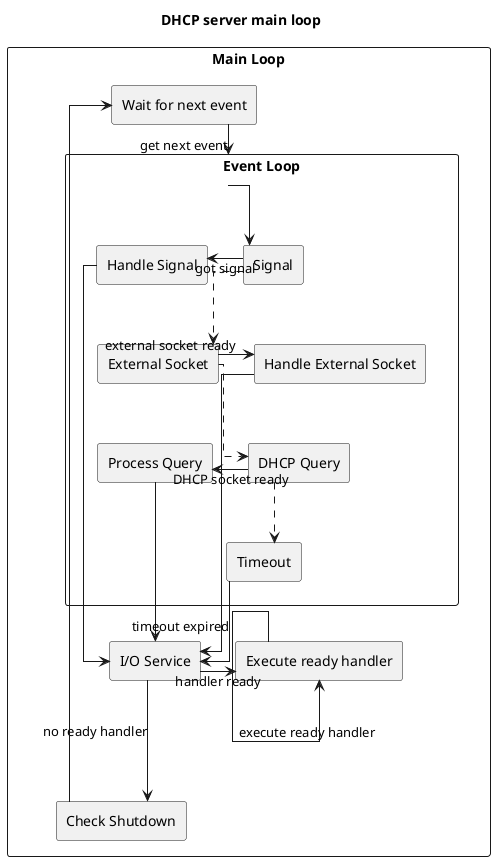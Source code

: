 @startuml

title DHCP server main loop

skinparam linetype ortho

rectangle "Main Loop" {
 agent "Wait for next event" as run

 rectangle "Event Loop" as run_one {
  together {
   agent "Signal" as signal

   agent "Handle Signal" as handleSignal
  }

  together {
   agent "External Socket" as external_socket

   agent "Handle External Socket" as handleExternalSocket
  }

  together {
   agent "DHCP Query" as query

   agent "Process Query" as processQuery
  }

   agent "Timeout" as timeout
 }

 together {
  agent "I/O Service" as poll

  agent "Execute ready handler" as ready
 }

 agent "Check Shutdown" as shutdown
}

run --> run_one : get next event
run_one --> signal
signal -right-> handleSignal : got signal
handleSignal --> poll
signal -[dashed]-> external_socket
external_socket -right-> handleExternalSocket : external socket ready
handleExternalSocket --> poll
external_socket -[dashed]-> query
query -right-> processQuery : DHCP socket ready
processQuery --> poll
query -[dashed]-> timeout
timeout --> poll : timeout expired
poll -> ready : handler ready
poll ---> shutdown : no ready handler
ready -> ready : execute ready handler
shutdown -u-> run

@enduml